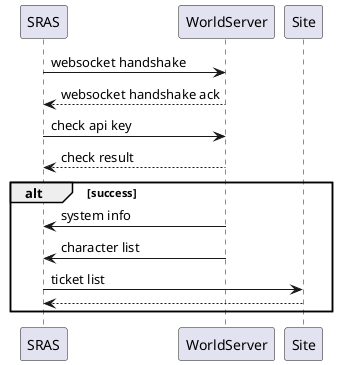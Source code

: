 @startuml

SRAS -> WorldServer : websocket handshake
WorldServer --> SRAS : websocket handshake ack

SRAS -> WorldServer : check api key
WorldServer --> SRAS : check result

alt success
  WorldServer -> SRAS : system info
  WorldServer -> SRAS : character list
  SRAS -> Site : ticket list
  Site --> SRAS
end

@enduml
